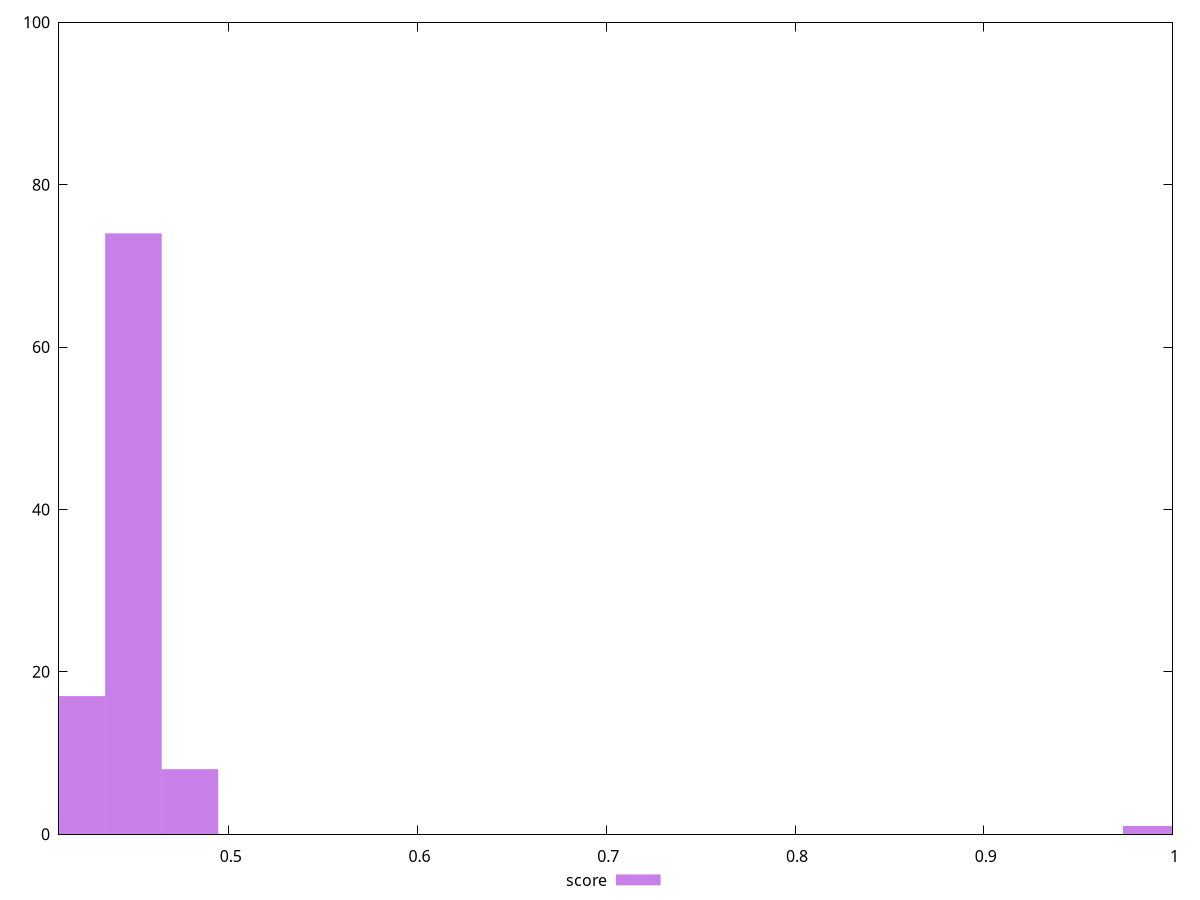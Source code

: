 reset

$score <<EOF
0.4194679336818013 17
0.4494299289447871 74
0.47939192420777293 8
0.9887458436785317 1
EOF

set key outside below
set boxwidth 0.02996199526298581
set xrange [0.41:1]
set yrange [0:100]
set trange [0:100]
set style fill transparent solid 0.5 noborder
set terminal svg size 640, 490 enhanced background rgb 'white'
set output "report_00013_2021-02-09T12-04-24.940Z/uses-rel-preload/samples/pages+cached+noadtech+nomedia/score/histogram.svg"

plot $score title "score" with boxes

reset
